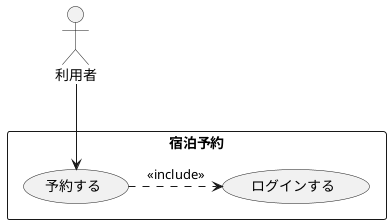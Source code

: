@startuml ユースケース図
actor 利用者
rectangle 宿泊予約{
    usecase 予約する
    usecase ログインする
} 
利用者-->予約する
予約する.>ログインする: << include >>
@enduml